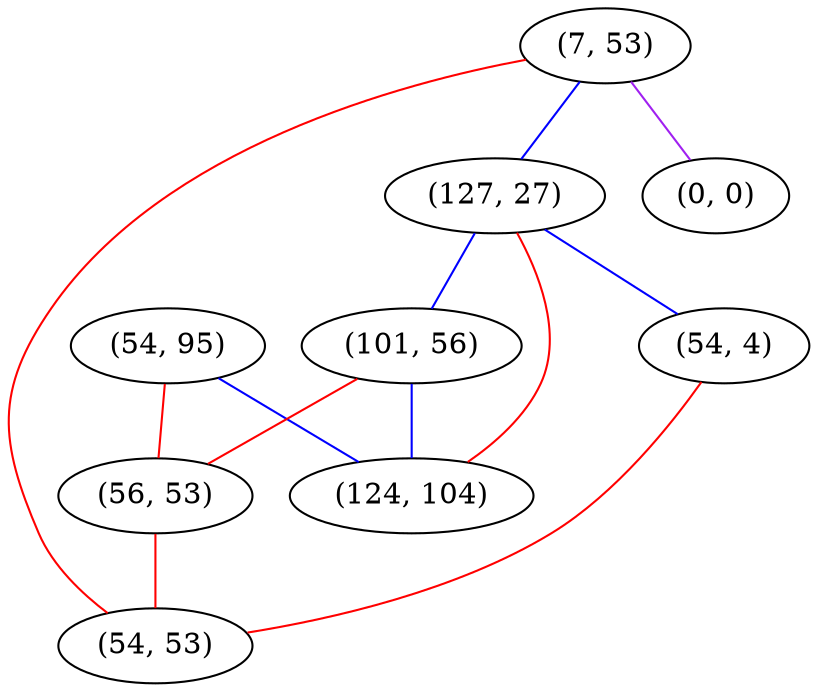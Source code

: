 graph "" {
"(7, 53)";
"(127, 27)";
"(54, 95)";
"(101, 56)";
"(124, 104)";
"(54, 4)";
"(0, 0)";
"(56, 53)";
"(54, 53)";
"(7, 53)" -- "(127, 27)"  [color=blue, key=0, weight=3];
"(7, 53)" -- "(0, 0)"  [color=purple, key=0, weight=4];
"(7, 53)" -- "(54, 53)"  [color=red, key=0, weight=1];
"(127, 27)" -- "(54, 4)"  [color=blue, key=0, weight=3];
"(127, 27)" -- "(101, 56)"  [color=blue, key=0, weight=3];
"(127, 27)" -- "(124, 104)"  [color=red, key=0, weight=1];
"(54, 95)" -- "(56, 53)"  [color=red, key=0, weight=1];
"(54, 95)" -- "(124, 104)"  [color=blue, key=0, weight=3];
"(101, 56)" -- "(56, 53)"  [color=red, key=0, weight=1];
"(101, 56)" -- "(124, 104)"  [color=blue, key=0, weight=3];
"(54, 4)" -- "(54, 53)"  [color=red, key=0, weight=1];
"(56, 53)" -- "(54, 53)"  [color=red, key=0, weight=1];
}

